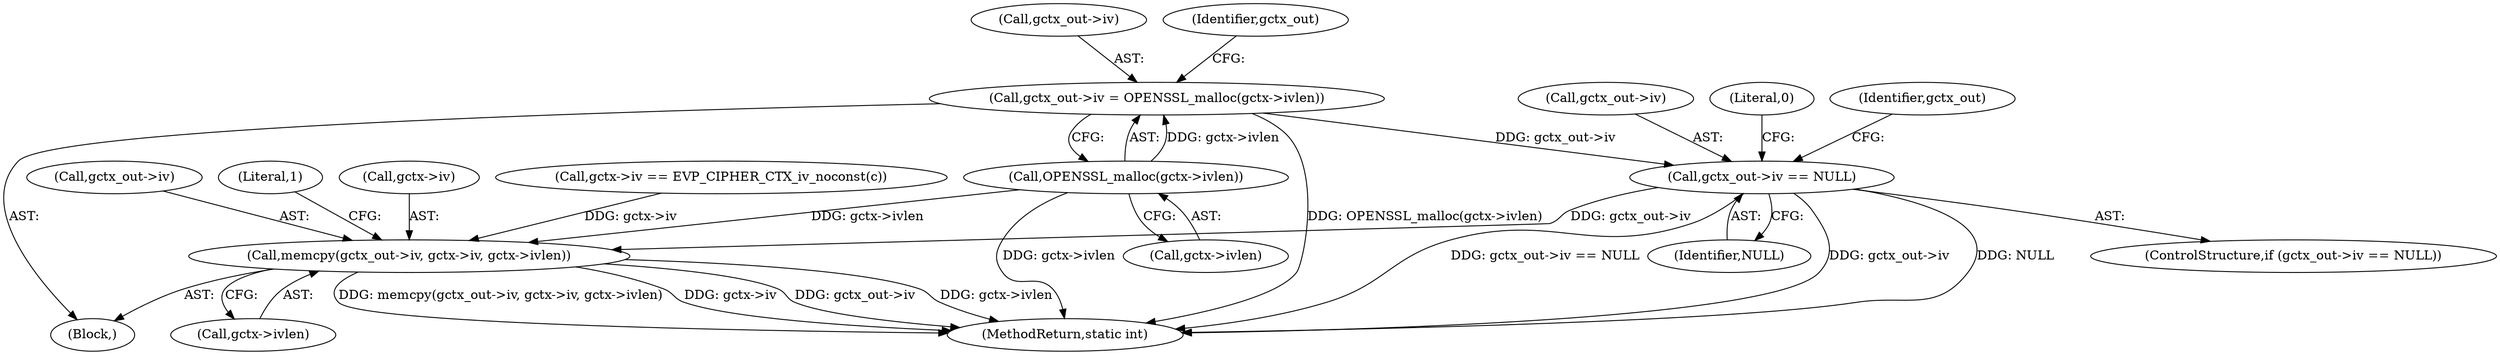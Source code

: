 digraph "0_openssl_00d965474b22b54e4275232bc71ee0c699c5cd21_0@API" {
"1000595" [label="(Call,gctx_out->iv = OPENSSL_malloc(gctx->ivlen))"];
"1000599" [label="(Call,OPENSSL_malloc(gctx->ivlen))"];
"1000604" [label="(Call,gctx_out->iv == NULL)"];
"1000611" [label="(Call,memcpy(gctx_out->iv, gctx->iv, gctx->ivlen))"];
"1000615" [label="(Call,gctx->iv)"];
"1000605" [label="(Call,gctx_out->iv)"];
"1000581" [label="(Call,gctx->iv == EVP_CIPHER_CTX_iv_noconst(c))"];
"1000618" [label="(Call,gctx->ivlen)"];
"1000596" [label="(Call,gctx_out->iv)"];
"1000611" [label="(Call,memcpy(gctx_out->iv, gctx->iv, gctx->ivlen))"];
"1000610" [label="(Literal,0)"];
"1000613" [label="(Identifier,gctx_out)"];
"1000612" [label="(Call,gctx_out->iv)"];
"1000599" [label="(Call,OPENSSL_malloc(gctx->ivlen))"];
"1000622" [label="(Literal,1)"];
"1000595" [label="(Call,gctx_out->iv = OPENSSL_malloc(gctx->ivlen))"];
"1000594" [label="(Block,)"];
"1000604" [label="(Call,gctx_out->iv == NULL)"];
"1000606" [label="(Identifier,gctx_out)"];
"1000600" [label="(Call,gctx->ivlen)"];
"1000627" [label="(MethodReturn,static int)"];
"1000608" [label="(Identifier,NULL)"];
"1000603" [label="(ControlStructure,if (gctx_out->iv == NULL))"];
"1000595" -> "1000594"  [label="AST: "];
"1000595" -> "1000599"  [label="CFG: "];
"1000596" -> "1000595"  [label="AST: "];
"1000599" -> "1000595"  [label="AST: "];
"1000606" -> "1000595"  [label="CFG: "];
"1000595" -> "1000627"  [label="DDG: OPENSSL_malloc(gctx->ivlen)"];
"1000599" -> "1000595"  [label="DDG: gctx->ivlen"];
"1000595" -> "1000604"  [label="DDG: gctx_out->iv"];
"1000599" -> "1000600"  [label="CFG: "];
"1000600" -> "1000599"  [label="AST: "];
"1000599" -> "1000627"  [label="DDG: gctx->ivlen"];
"1000599" -> "1000611"  [label="DDG: gctx->ivlen"];
"1000604" -> "1000603"  [label="AST: "];
"1000604" -> "1000608"  [label="CFG: "];
"1000605" -> "1000604"  [label="AST: "];
"1000608" -> "1000604"  [label="AST: "];
"1000610" -> "1000604"  [label="CFG: "];
"1000613" -> "1000604"  [label="CFG: "];
"1000604" -> "1000627"  [label="DDG: NULL"];
"1000604" -> "1000627"  [label="DDG: gctx_out->iv == NULL"];
"1000604" -> "1000627"  [label="DDG: gctx_out->iv"];
"1000604" -> "1000611"  [label="DDG: gctx_out->iv"];
"1000611" -> "1000594"  [label="AST: "];
"1000611" -> "1000618"  [label="CFG: "];
"1000612" -> "1000611"  [label="AST: "];
"1000615" -> "1000611"  [label="AST: "];
"1000618" -> "1000611"  [label="AST: "];
"1000622" -> "1000611"  [label="CFG: "];
"1000611" -> "1000627"  [label="DDG: gctx->ivlen"];
"1000611" -> "1000627"  [label="DDG: memcpy(gctx_out->iv, gctx->iv, gctx->ivlen)"];
"1000611" -> "1000627"  [label="DDG: gctx->iv"];
"1000611" -> "1000627"  [label="DDG: gctx_out->iv"];
"1000581" -> "1000611"  [label="DDG: gctx->iv"];
}
